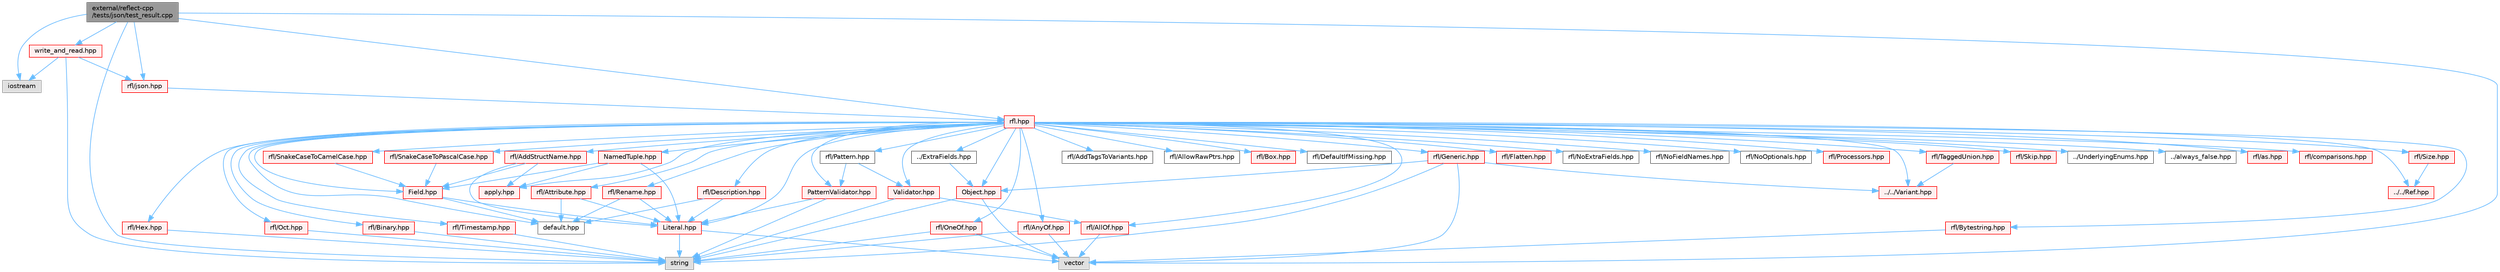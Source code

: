 digraph "external/reflect-cpp/tests/json/test_result.cpp"
{
 // LATEX_PDF_SIZE
  bgcolor="transparent";
  edge [fontname=Helvetica,fontsize=10,labelfontname=Helvetica,labelfontsize=10];
  node [fontname=Helvetica,fontsize=10,shape=box,height=0.2,width=0.4];
  Node1 [id="Node000001",label="external/reflect-cpp\l/tests/json/test_result.cpp",height=0.2,width=0.4,color="gray40", fillcolor="grey60", style="filled", fontcolor="black",tooltip=" "];
  Node1 -> Node2 [id="edge97_Node000001_Node000002",color="steelblue1",style="solid",tooltip=" "];
  Node2 [id="Node000002",label="iostream",height=0.2,width=0.4,color="grey60", fillcolor="#E0E0E0", style="filled",tooltip=" "];
  Node1 -> Node3 [id="edge98_Node000001_Node000003",color="steelblue1",style="solid",tooltip=" "];
  Node3 [id="Node000003",label="rfl.hpp",height=0.2,width=0.4,color="red", fillcolor="#FFF0F0", style="filled",URL="$rfl_8hpp.html",tooltip=" "];
  Node3 -> Node4 [id="edge99_Node000003_Node000004",color="steelblue1",style="solid",tooltip=" "];
  Node4 [id="Node000004",label="rfl/AddStructName.hpp",height=0.2,width=0.4,color="red", fillcolor="#FFF0F0", style="filled",URL="$_add_struct_name_8hpp.html",tooltip=" "];
  Node4 -> Node6 [id="edge100_Node000004_Node000006",color="steelblue1",style="solid",tooltip=" "];
  Node6 [id="Node000006",label="Field.hpp",height=0.2,width=0.4,color="red", fillcolor="#FFF0F0", style="filled",URL="$_field_8hpp.html",tooltip=" "];
  Node6 -> Node11 [id="edge101_Node000006_Node000011",color="steelblue1",style="solid",tooltip=" "];
  Node11 [id="Node000011",label="Literal.hpp",height=0.2,width=0.4,color="red", fillcolor="#FFF0F0", style="filled",URL="$_literal_8hpp.html",tooltip=" "];
  Node11 -> Node15 [id="edge102_Node000011_Node000015",color="steelblue1",style="solid",tooltip=" "];
  Node15 [id="Node000015",label="string",height=0.2,width=0.4,color="grey60", fillcolor="#E0E0E0", style="filled",tooltip=" "];
  Node11 -> Node16 [id="edge103_Node000011_Node000016",color="steelblue1",style="solid",tooltip=" "];
  Node16 [id="Node000016",label="vector",height=0.2,width=0.4,color="grey60", fillcolor="#E0E0E0", style="filled",tooltip=" "];
  Node6 -> Node32 [id="edge104_Node000006_Node000032",color="steelblue1",style="solid",tooltip=" "];
  Node32 [id="Node000032",label="default.hpp",height=0.2,width=0.4,color="grey40", fillcolor="white", style="filled",URL="$default_8hpp.html",tooltip=" "];
  Node4 -> Node11 [id="edge105_Node000004_Node000011",color="steelblue1",style="solid",tooltip=" "];
  Node4 -> Node37 [id="edge106_Node000004_Node000037",color="steelblue1",style="solid",tooltip=" "];
  Node37 [id="Node000037",label="apply.hpp",height=0.2,width=0.4,color="red", fillcolor="#FFF0F0", style="filled",URL="$apply_8hpp.html",tooltip=" "];
  Node3 -> Node54 [id="edge107_Node000003_Node000054",color="steelblue1",style="solid",tooltip=" "];
  Node54 [id="Node000054",label="rfl/AddTagsToVariants.hpp",height=0.2,width=0.4,color="grey40", fillcolor="white", style="filled",URL="$_add_tags_to_variants_8hpp.html",tooltip=" "];
  Node3 -> Node55 [id="edge108_Node000003_Node000055",color="steelblue1",style="solid",tooltip=" "];
  Node55 [id="Node000055",label="rfl/AllOf.hpp",height=0.2,width=0.4,color="red", fillcolor="#FFF0F0", style="filled",URL="$_all_of_8hpp.html",tooltip=" "];
  Node55 -> Node16 [id="edge109_Node000055_Node000016",color="steelblue1",style="solid",tooltip=" "];
  Node3 -> Node64 [id="edge110_Node000003_Node000064",color="steelblue1",style="solid",tooltip=" "];
  Node64 [id="Node000064",label="rfl/AllowRawPtrs.hpp",height=0.2,width=0.4,color="grey40", fillcolor="white", style="filled",URL="$_allow_raw_ptrs_8hpp.html",tooltip=" "];
  Node3 -> Node65 [id="edge111_Node000003_Node000065",color="steelblue1",style="solid",tooltip=" "];
  Node65 [id="Node000065",label="rfl/AnyOf.hpp",height=0.2,width=0.4,color="red", fillcolor="#FFF0F0", style="filled",URL="$_any_of_8hpp.html",tooltip=" "];
  Node65 -> Node15 [id="edge112_Node000065_Node000015",color="steelblue1",style="solid",tooltip=" "];
  Node65 -> Node16 [id="edge113_Node000065_Node000016",color="steelblue1",style="solid",tooltip=" "];
  Node3 -> Node67 [id="edge114_Node000003_Node000067",color="steelblue1",style="solid",tooltip=" "];
  Node67 [id="Node000067",label="rfl/Attribute.hpp",height=0.2,width=0.4,color="red", fillcolor="#FFF0F0", style="filled",URL="$_attribute_8hpp.html",tooltip=" "];
  Node67 -> Node11 [id="edge115_Node000067_Node000011",color="steelblue1",style="solid",tooltip=" "];
  Node67 -> Node32 [id="edge116_Node000067_Node000032",color="steelblue1",style="solid",tooltip=" "];
  Node3 -> Node68 [id="edge117_Node000003_Node000068",color="steelblue1",style="solid",tooltip=" "];
  Node68 [id="Node000068",label="rfl/Binary.hpp",height=0.2,width=0.4,color="red", fillcolor="#FFF0F0", style="filled",URL="$_binary_8hpp.html",tooltip=" "];
  Node68 -> Node15 [id="edge118_Node000068_Node000015",color="steelblue1",style="solid",tooltip=" "];
  Node3 -> Node70 [id="edge119_Node000003_Node000070",color="steelblue1",style="solid",tooltip=" "];
  Node70 [id="Node000070",label="rfl/Box.hpp",height=0.2,width=0.4,color="red", fillcolor="#FFF0F0", style="filled",URL="$_box_8hpp.html",tooltip=" "];
  Node3 -> Node71 [id="edge120_Node000003_Node000071",color="steelblue1",style="solid",tooltip=" "];
  Node71 [id="Node000071",label="rfl/Bytestring.hpp",height=0.2,width=0.4,color="red", fillcolor="#FFF0F0", style="filled",URL="$_bytestring_8hpp.html",tooltip=" "];
  Node71 -> Node16 [id="edge121_Node000071_Node000016",color="steelblue1",style="solid",tooltip=" "];
  Node3 -> Node72 [id="edge122_Node000003_Node000072",color="steelblue1",style="solid",tooltip=" "];
  Node72 [id="Node000072",label="rfl/DefaultIfMissing.hpp",height=0.2,width=0.4,color="grey40", fillcolor="white", style="filled",URL="$_default_if_missing_8hpp.html",tooltip=" "];
  Node3 -> Node73 [id="edge123_Node000003_Node000073",color="steelblue1",style="solid",tooltip=" "];
  Node73 [id="Node000073",label="rfl/Description.hpp",height=0.2,width=0.4,color="red", fillcolor="#FFF0F0", style="filled",URL="$_description_8hpp.html",tooltip=" "];
  Node73 -> Node11 [id="edge124_Node000073_Node000011",color="steelblue1",style="solid",tooltip=" "];
  Node73 -> Node32 [id="edge125_Node000073_Node000032",color="steelblue1",style="solid",tooltip=" "];
  Node3 -> Node48 [id="edge126_Node000003_Node000048",color="steelblue1",style="solid",tooltip=" "];
  Node48 [id="Node000048",label="../ExtraFields.hpp",height=0.2,width=0.4,color="grey40", fillcolor="white", style="filled",URL="$_extra_fields_8hpp.html",tooltip=" "];
  Node48 -> Node49 [id="edge127_Node000048_Node000049",color="steelblue1",style="solid",tooltip=" "];
  Node49 [id="Node000049",label="Object.hpp",height=0.2,width=0.4,color="red", fillcolor="#FFF0F0", style="filled",URL="$_object_8hpp.html",tooltip=" "];
  Node49 -> Node15 [id="edge128_Node000049_Node000015",color="steelblue1",style="solid",tooltip=" "];
  Node49 -> Node16 [id="edge129_Node000049_Node000016",color="steelblue1",style="solid",tooltip=" "];
  Node3 -> Node6 [id="edge130_Node000003_Node000006",color="steelblue1",style="solid",tooltip=" "];
  Node3 -> Node74 [id="edge131_Node000003_Node000074",color="steelblue1",style="solid",tooltip=" "];
  Node74 [id="Node000074",label="rfl/Flatten.hpp",height=0.2,width=0.4,color="red", fillcolor="#FFF0F0", style="filled",URL="$_flatten_8hpp.html",tooltip=" "];
  Node3 -> Node75 [id="edge132_Node000003_Node000075",color="steelblue1",style="solid",tooltip=" "];
  Node75 [id="Node000075",label="rfl/Generic.hpp",height=0.2,width=0.4,color="red", fillcolor="#FFF0F0", style="filled",URL="$_generic_8hpp.html",tooltip=" "];
  Node75 -> Node15 [id="edge133_Node000075_Node000015",color="steelblue1",style="solid",tooltip=" "];
  Node75 -> Node16 [id="edge134_Node000075_Node000016",color="steelblue1",style="solid",tooltip=" "];
  Node75 -> Node49 [id="edge135_Node000075_Node000049",color="steelblue1",style="solid",tooltip=" "];
  Node75 -> Node59 [id="edge136_Node000075_Node000059",color="steelblue1",style="solid",tooltip=" "];
  Node59 [id="Node000059",label="../../Variant.hpp",height=0.2,width=0.4,color="red", fillcolor="#FFF0F0", style="filled",URL="$_variant_8hpp.html",tooltip=" "];
  Node3 -> Node77 [id="edge137_Node000003_Node000077",color="steelblue1",style="solid",tooltip=" "];
  Node77 [id="Node000077",label="rfl/Hex.hpp",height=0.2,width=0.4,color="red", fillcolor="#FFF0F0", style="filled",URL="$_hex_8hpp.html",tooltip=" "];
  Node77 -> Node15 [id="edge138_Node000077_Node000015",color="steelblue1",style="solid",tooltip=" "];
  Node3 -> Node11 [id="edge139_Node000003_Node000011",color="steelblue1",style="solid",tooltip=" "];
  Node3 -> Node42 [id="edge140_Node000003_Node000042",color="steelblue1",style="solid",tooltip=" "];
  Node42 [id="Node000042",label="NamedTuple.hpp",height=0.2,width=0.4,color="red", fillcolor="#FFF0F0", style="filled",URL="$_named_tuple_8hpp.html",tooltip=" "];
  Node42 -> Node6 [id="edge141_Node000042_Node000006",color="steelblue1",style="solid",tooltip=" "];
  Node42 -> Node11 [id="edge142_Node000042_Node000011",color="steelblue1",style="solid",tooltip=" "];
  Node42 -> Node37 [id="edge143_Node000042_Node000037",color="steelblue1",style="solid",tooltip=" "];
  Node3 -> Node78 [id="edge144_Node000003_Node000078",color="steelblue1",style="solid",tooltip=" "];
  Node78 [id="Node000078",label="rfl/NoExtraFields.hpp",height=0.2,width=0.4,color="grey40", fillcolor="white", style="filled",URL="$_no_extra_fields_8hpp.html",tooltip=" "];
  Node3 -> Node79 [id="edge145_Node000003_Node000079",color="steelblue1",style="solid",tooltip=" "];
  Node79 [id="Node000079",label="rfl/NoFieldNames.hpp",height=0.2,width=0.4,color="grey40", fillcolor="white", style="filled",URL="$_no_field_names_8hpp.html",tooltip=" "];
  Node3 -> Node80 [id="edge146_Node000003_Node000080",color="steelblue1",style="solid",tooltip=" "];
  Node80 [id="Node000080",label="rfl/NoOptionals.hpp",height=0.2,width=0.4,color="grey40", fillcolor="white", style="filled",URL="$_no_optionals_8hpp.html",tooltip=" "];
  Node3 -> Node49 [id="edge147_Node000003_Node000049",color="steelblue1",style="solid",tooltip=" "];
  Node3 -> Node81 [id="edge148_Node000003_Node000081",color="steelblue1",style="solid",tooltip=" "];
  Node81 [id="Node000081",label="rfl/Oct.hpp",height=0.2,width=0.4,color="red", fillcolor="#FFF0F0", style="filled",URL="$_oct_8hpp.html",tooltip=" "];
  Node81 -> Node15 [id="edge149_Node000081_Node000015",color="steelblue1",style="solid",tooltip=" "];
  Node3 -> Node83 [id="edge150_Node000003_Node000083",color="steelblue1",style="solid",tooltip=" "];
  Node83 [id="Node000083",label="rfl/OneOf.hpp",height=0.2,width=0.4,color="red", fillcolor="#FFF0F0", style="filled",URL="$_one_of_8hpp.html",tooltip=" "];
  Node83 -> Node15 [id="edge151_Node000083_Node000015",color="steelblue1",style="solid",tooltip=" "];
  Node83 -> Node16 [id="edge152_Node000083_Node000016",color="steelblue1",style="solid",tooltip=" "];
  Node3 -> Node84 [id="edge153_Node000003_Node000084",color="steelblue1",style="solid",tooltip=" "];
  Node84 [id="Node000084",label="rfl/Pattern.hpp",height=0.2,width=0.4,color="grey40", fillcolor="white", style="filled",URL="$_pattern_8hpp.html",tooltip=" "];
  Node84 -> Node85 [id="edge154_Node000084_Node000085",color="steelblue1",style="solid",tooltip=" "];
  Node85 [id="Node000085",label="PatternValidator.hpp",height=0.2,width=0.4,color="red", fillcolor="#FFF0F0", style="filled",URL="$_pattern_validator_8hpp.html",tooltip=" "];
  Node85 -> Node15 [id="edge155_Node000085_Node000015",color="steelblue1",style="solid",tooltip=" "];
  Node85 -> Node11 [id="edge156_Node000085_Node000011",color="steelblue1",style="solid",tooltip=" "];
  Node84 -> Node89 [id="edge157_Node000084_Node000089",color="steelblue1",style="solid",tooltip=" "];
  Node89 [id="Node000089",label="Validator.hpp",height=0.2,width=0.4,color="red", fillcolor="#FFF0F0", style="filled",URL="$_validator_8hpp.html",tooltip=" "];
  Node89 -> Node15 [id="edge158_Node000089_Node000015",color="steelblue1",style="solid",tooltip=" "];
  Node89 -> Node55 [id="edge159_Node000089_Node000055",color="steelblue1",style="solid",tooltip=" "];
  Node3 -> Node85 [id="edge160_Node000003_Node000085",color="steelblue1",style="solid",tooltip=" "];
  Node3 -> Node91 [id="edge161_Node000003_Node000091",color="steelblue1",style="solid",tooltip=" "];
  Node91 [id="Node000091",label="rfl/Processors.hpp",height=0.2,width=0.4,color="red", fillcolor="#FFF0F0", style="filled",URL="$_processors_8hpp.html",tooltip=" "];
  Node3 -> Node58 [id="edge162_Node000003_Node000058",color="steelblue1",style="solid",tooltip=" "];
  Node58 [id="Node000058",label="../../Ref.hpp",height=0.2,width=0.4,color="red", fillcolor="#FFF0F0", style="filled",URL="$_ref_8hpp.html",tooltip=" "];
  Node3 -> Node100 [id="edge163_Node000003_Node000100",color="steelblue1",style="solid",tooltip=" "];
  Node100 [id="Node000100",label="rfl/Rename.hpp",height=0.2,width=0.4,color="red", fillcolor="#FFF0F0", style="filled",URL="$_rename_8hpp.html",tooltip=" "];
  Node100 -> Node11 [id="edge164_Node000100_Node000011",color="steelblue1",style="solid",tooltip=" "];
  Node100 -> Node32 [id="edge165_Node000100_Node000032",color="steelblue1",style="solid",tooltip=" "];
  Node3 -> Node101 [id="edge166_Node000003_Node000101",color="steelblue1",style="solid",tooltip=" "];
  Node101 [id="Node000101",label="rfl/Size.hpp",height=0.2,width=0.4,color="red", fillcolor="#FFF0F0", style="filled",URL="$_size_8hpp.html",tooltip=" "];
  Node101 -> Node58 [id="edge167_Node000101_Node000058",color="steelblue1",style="solid",tooltip=" "];
  Node3 -> Node102 [id="edge168_Node000003_Node000102",color="steelblue1",style="solid",tooltip=" "];
  Node102 [id="Node000102",label="rfl/Skip.hpp",height=0.2,width=0.4,color="red", fillcolor="#FFF0F0", style="filled",URL="$_skip_8hpp.html",tooltip=" "];
  Node3 -> Node104 [id="edge169_Node000003_Node000104",color="steelblue1",style="solid",tooltip=" "];
  Node104 [id="Node000104",label="rfl/SnakeCaseToCamelCase.hpp",height=0.2,width=0.4,color="red", fillcolor="#FFF0F0", style="filled",URL="$_snake_case_to_camel_case_8hpp.html",tooltip=" "];
  Node104 -> Node6 [id="edge170_Node000104_Node000006",color="steelblue1",style="solid",tooltip=" "];
  Node3 -> Node107 [id="edge171_Node000003_Node000107",color="steelblue1",style="solid",tooltip=" "];
  Node107 [id="Node000107",label="rfl/SnakeCaseToPascalCase.hpp",height=0.2,width=0.4,color="red", fillcolor="#FFF0F0", style="filled",URL="$_snake_case_to_pascal_case_8hpp.html",tooltip=" "];
  Node107 -> Node6 [id="edge172_Node000107_Node000006",color="steelblue1",style="solid",tooltip=" "];
  Node3 -> Node108 [id="edge173_Node000003_Node000108",color="steelblue1",style="solid",tooltip=" "];
  Node108 [id="Node000108",label="rfl/TaggedUnion.hpp",height=0.2,width=0.4,color="red", fillcolor="#FFF0F0", style="filled",URL="$_tagged_union_8hpp.html",tooltip=" "];
  Node108 -> Node59 [id="edge174_Node000108_Node000059",color="steelblue1",style="solid",tooltip=" "];
  Node3 -> Node150 [id="edge175_Node000003_Node000150",color="steelblue1",style="solid",tooltip=" "];
  Node150 [id="Node000150",label="rfl/Timestamp.hpp",height=0.2,width=0.4,color="red", fillcolor="#FFF0F0", style="filled",URL="$_timestamp_8hpp.html",tooltip=" "];
  Node150 -> Node15 [id="edge176_Node000150_Node000015",color="steelblue1",style="solid",tooltip=" "];
  Node3 -> Node99 [id="edge177_Node000003_Node000099",color="steelblue1",style="solid",tooltip=" "];
  Node99 [id="Node000099",label="../UnderlyingEnums.hpp",height=0.2,width=0.4,color="grey40", fillcolor="white", style="filled",URL="$_underlying_enums_8hpp.html",tooltip=" "];
  Node3 -> Node89 [id="edge178_Node000003_Node000089",color="steelblue1",style="solid",tooltip=" "];
  Node3 -> Node59 [id="edge179_Node000003_Node000059",color="steelblue1",style="solid",tooltip=" "];
  Node3 -> Node116 [id="edge180_Node000003_Node000116",color="steelblue1",style="solid",tooltip=" "];
  Node116 [id="Node000116",label="../always_false.hpp",height=0.2,width=0.4,color="grey40", fillcolor="white", style="filled",URL="$always__false_8hpp.html",tooltip=" "];
  Node3 -> Node37 [id="edge181_Node000003_Node000037",color="steelblue1",style="solid",tooltip=" "];
  Node3 -> Node153 [id="edge182_Node000003_Node000153",color="steelblue1",style="solid",tooltip=" "];
  Node153 [id="Node000153",label="rfl/as.hpp",height=0.2,width=0.4,color="red", fillcolor="#FFF0F0", style="filled",URL="$as_8hpp.html",tooltip=" "];
  Node3 -> Node163 [id="edge183_Node000003_Node000163",color="steelblue1",style="solid",tooltip=" "];
  Node163 [id="Node000163",label="rfl/comparisons.hpp",height=0.2,width=0.4,color="red", fillcolor="#FFF0F0", style="filled",URL="$comparisons_8hpp.html",tooltip=" "];
  Node3 -> Node32 [id="edge184_Node000003_Node000032",color="steelblue1",style="solid",tooltip=" "];
  Node1 -> Node296 [id="edge185_Node000001_Node000296",color="steelblue1",style="solid",tooltip=" "];
  Node296 [id="Node000296",label="rfl/json.hpp",height=0.2,width=0.4,color="red", fillcolor="#FFF0F0", style="filled",URL="$reflect-cpp_2include_2rfl_2json_8hpp.html",tooltip=" "];
  Node296 -> Node3 [id="edge186_Node000296_Node000003",color="steelblue1",style="solid",tooltip=" "];
  Node1 -> Node15 [id="edge187_Node000001_Node000015",color="steelblue1",style="solid",tooltip=" "];
  Node1 -> Node16 [id="edge188_Node000001_Node000016",color="steelblue1",style="solid",tooltip=" "];
  Node1 -> Node453 [id="edge189_Node000001_Node000453",color="steelblue1",style="solid",tooltip=" "];
  Node453 [id="Node000453",label="write_and_read.hpp",height=0.2,width=0.4,color="red", fillcolor="#FFF0F0", style="filled",URL="$json_2write__and__read_8hpp.html",tooltip=" "];
  Node453 -> Node2 [id="edge190_Node000453_Node000002",color="steelblue1",style="solid",tooltip=" "];
  Node453 -> Node296 [id="edge191_Node000453_Node000296",color="steelblue1",style="solid",tooltip=" "];
  Node453 -> Node15 [id="edge192_Node000453_Node000015",color="steelblue1",style="solid",tooltip=" "];
}
